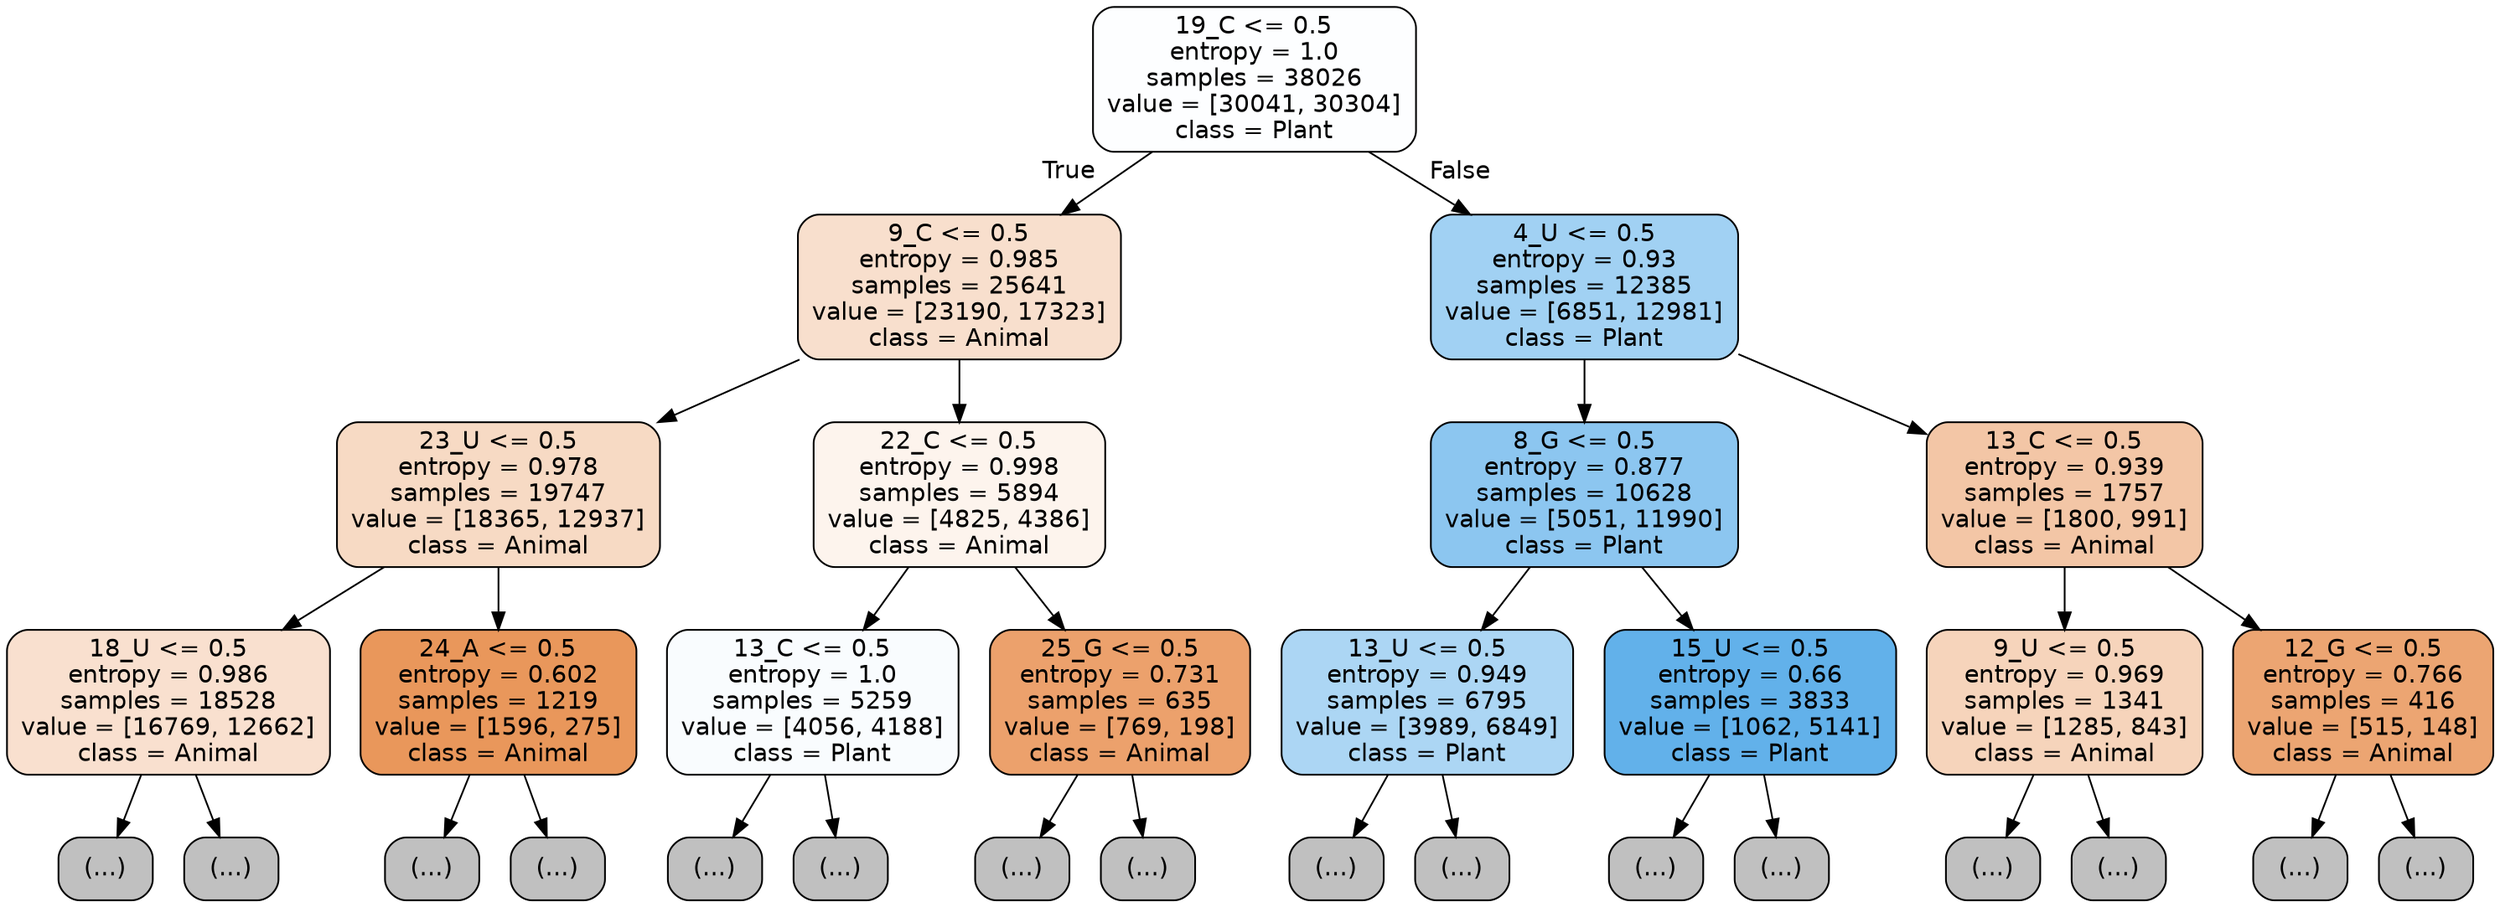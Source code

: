 digraph Tree {
node [shape=box, style="filled, rounded", color="black", fontname="helvetica"] ;
edge [fontname="helvetica"] ;
0 [label="19_C <= 0.5\nentropy = 1.0\nsamples = 38026\nvalue = [30041, 30304]\nclass = Plant", fillcolor="#fdfeff"] ;
1 [label="9_C <= 0.5\nentropy = 0.985\nsamples = 25641\nvalue = [23190, 17323]\nclass = Animal", fillcolor="#f8dfcd"] ;
0 -> 1 [labeldistance=2.5, labelangle=45, headlabel="True"] ;
2 [label="23_U <= 0.5\nentropy = 0.978\nsamples = 19747\nvalue = [18365, 12937]\nclass = Animal", fillcolor="#f7dac4"] ;
1 -> 2 ;
3 [label="18_U <= 0.5\nentropy = 0.986\nsamples = 18528\nvalue = [16769, 12662]\nclass = Animal", fillcolor="#f9e0cf"] ;
2 -> 3 ;
4 [label="(...)", fillcolor="#C0C0C0"] ;
3 -> 4 ;
7087 [label="(...)", fillcolor="#C0C0C0"] ;
3 -> 7087 ;
9528 [label="24_A <= 0.5\nentropy = 0.602\nsamples = 1219\nvalue = [1596, 275]\nclass = Animal", fillcolor="#e9975b"] ;
2 -> 9528 ;
9529 [label="(...)", fillcolor="#C0C0C0"] ;
9528 -> 9529 ;
9908 [label="(...)", fillcolor="#C0C0C0"] ;
9528 -> 9908 ;
9949 [label="22_C <= 0.5\nentropy = 0.998\nsamples = 5894\nvalue = [4825, 4386]\nclass = Animal", fillcolor="#fdf4ed"] ;
1 -> 9949 ;
9950 [label="13_C <= 0.5\nentropy = 1.0\nsamples = 5259\nvalue = [4056, 4188]\nclass = Plant", fillcolor="#f9fcfe"] ;
9949 -> 9950 ;
9951 [label="(...)", fillcolor="#C0C0C0"] ;
9950 -> 9951 ;
11826 [label="(...)", fillcolor="#C0C0C0"] ;
9950 -> 11826 ;
12355 [label="25_G <= 0.5\nentropy = 0.731\nsamples = 635\nvalue = [769, 198]\nclass = Animal", fillcolor="#eca16c"] ;
9949 -> 12355 ;
12356 [label="(...)", fillcolor="#C0C0C0"] ;
12355 -> 12356 ;
12651 [label="(...)", fillcolor="#C0C0C0"] ;
12355 -> 12651 ;
12658 [label="4_U <= 0.5\nentropy = 0.93\nsamples = 12385\nvalue = [6851, 12981]\nclass = Plant", fillcolor="#a1d1f3"] ;
0 -> 12658 [labeldistance=2.5, labelangle=-45, headlabel="False"] ;
12659 [label="8_G <= 0.5\nentropy = 0.877\nsamples = 10628\nvalue = [5051, 11990]\nclass = Plant", fillcolor="#8cc6f0"] ;
12658 -> 12659 ;
12660 [label="13_U <= 0.5\nentropy = 0.949\nsamples = 6795\nvalue = [3989, 6849]\nclass = Plant", fillcolor="#acd6f4"] ;
12659 -> 12660 ;
12661 [label="(...)", fillcolor="#C0C0C0"] ;
12660 -> 12661 ;
14288 [label="(...)", fillcolor="#C0C0C0"] ;
12660 -> 14288 ;
14975 [label="15_U <= 0.5\nentropy = 0.66\nsamples = 3833\nvalue = [1062, 5141]\nclass = Plant", fillcolor="#62b1ea"] ;
12659 -> 14975 ;
14976 [label="(...)", fillcolor="#C0C0C0"] ;
14975 -> 14976 ;
15537 [label="(...)", fillcolor="#C0C0C0"] ;
14975 -> 15537 ;
15784 [label="13_C <= 0.5\nentropy = 0.939\nsamples = 1757\nvalue = [1800, 991]\nclass = Animal", fillcolor="#f3c6a6"] ;
12658 -> 15784 ;
15785 [label="9_U <= 0.5\nentropy = 0.969\nsamples = 1341\nvalue = [1285, 843]\nclass = Animal", fillcolor="#f6d4bb"] ;
15784 -> 15785 ;
15786 [label="(...)", fillcolor="#C0C0C0"] ;
15785 -> 15786 ;
16343 [label="(...)", fillcolor="#C0C0C0"] ;
15785 -> 16343 ;
16554 [label="12_G <= 0.5\nentropy = 0.766\nsamples = 416\nvalue = [515, 148]\nclass = Animal", fillcolor="#eca572"] ;
15784 -> 16554 ;
16555 [label="(...)", fillcolor="#C0C0C0"] ;
16554 -> 16555 ;
16706 [label="(...)", fillcolor="#C0C0C0"] ;
16554 -> 16706 ;
}